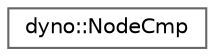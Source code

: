 digraph "Graphical Class Hierarchy"
{
 // LATEX_PDF_SIZE
  bgcolor="transparent";
  edge [fontname=Helvetica,fontsize=10,labelfontname=Helvetica,labelfontsize=10];
  node [fontname=Helvetica,fontsize=10,shape=box,height=0.2,width=0.4];
  rankdir="LR";
  Node0 [id="Node000000",label="dyno::NodeCmp",height=0.2,width=0.4,color="grey40", fillcolor="white", style="filled",URL="$structdyno_1_1_node_cmp.html",tooltip=" "];
}
